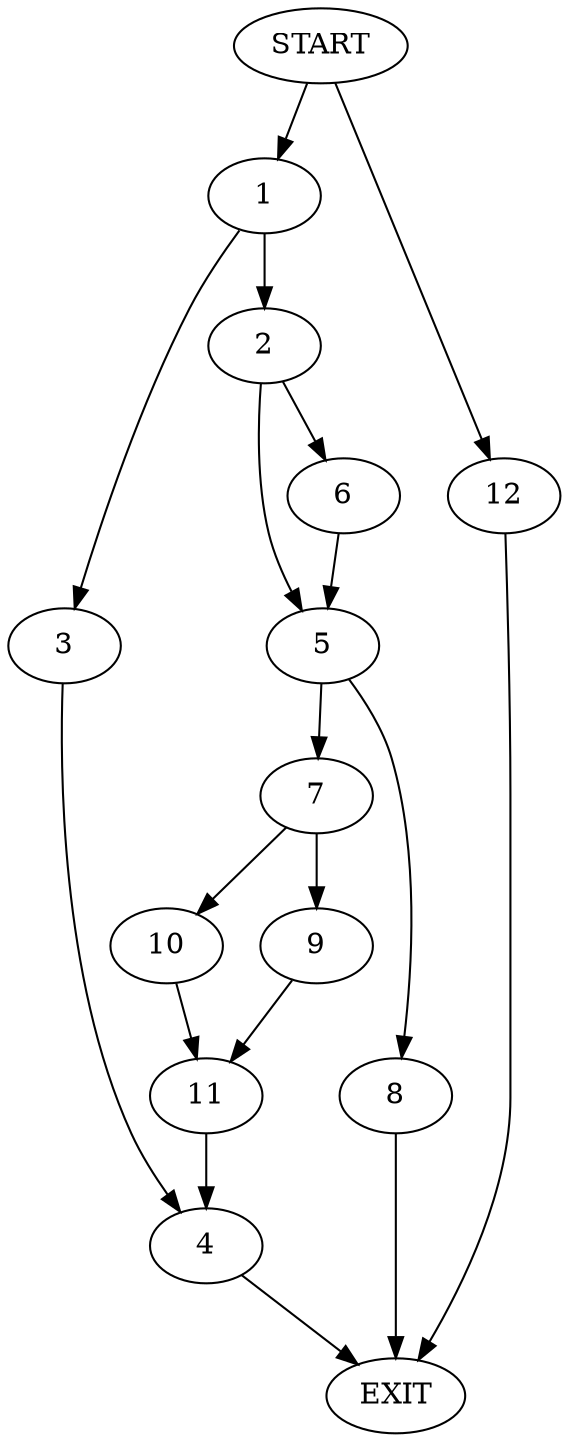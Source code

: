 digraph {
0 [label="START"]
13 [label="EXIT"]
0 -> 1
1 -> 2
1 -> 3
3 -> 4
2 -> 5
2 -> 6
4 -> 13
5 -> 7
5 -> 8
6 -> 5
8 -> 13
7 -> 9
7 -> 10
10 -> 11
9 -> 11
11 -> 4
0 -> 12
12 -> 13
}
